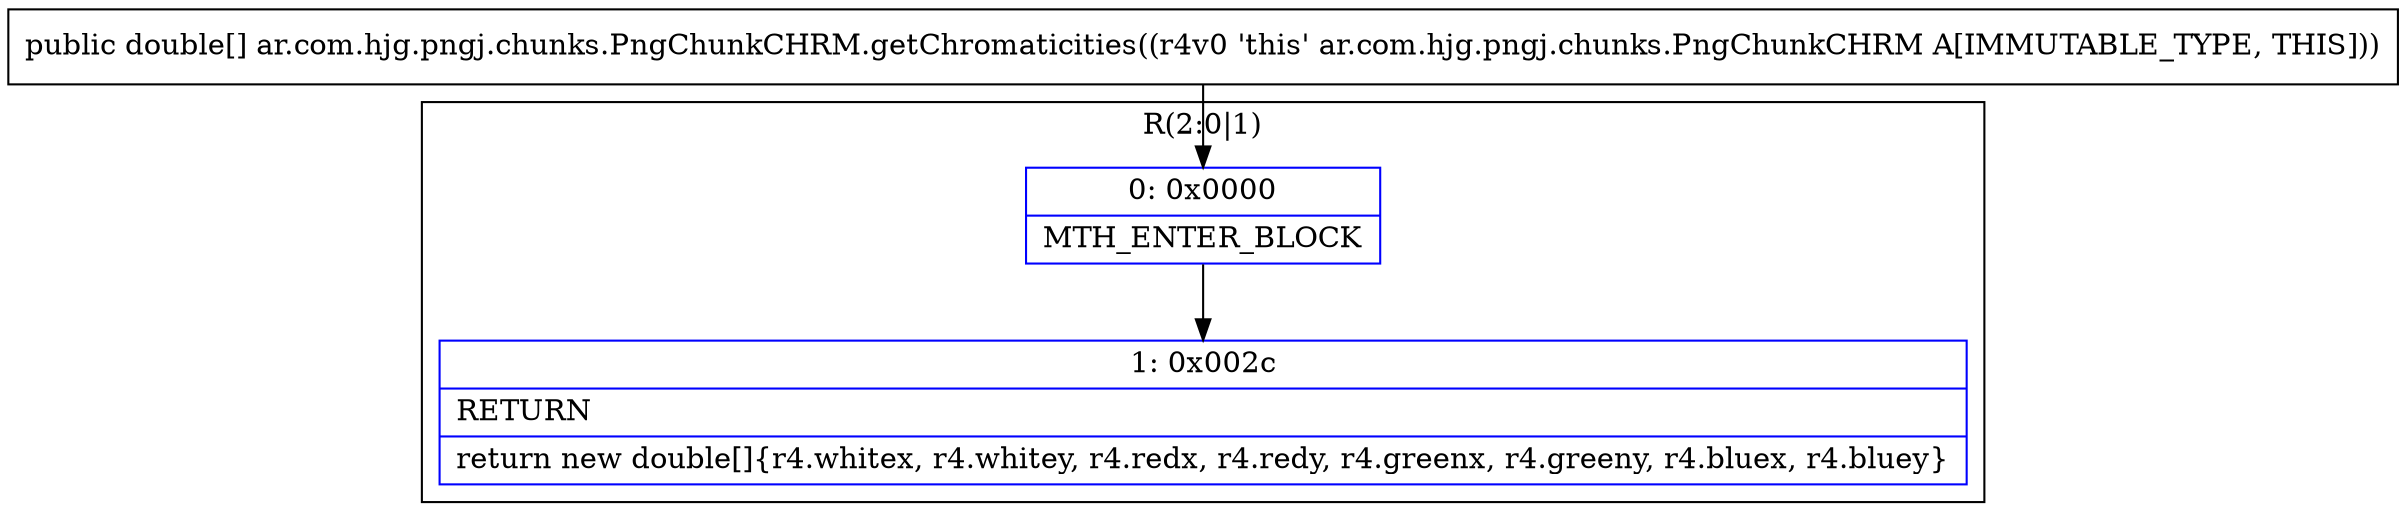 digraph "CFG forar.com.hjg.pngj.chunks.PngChunkCHRM.getChromaticities()[D" {
subgraph cluster_Region_426163316 {
label = "R(2:0|1)";
node [shape=record,color=blue];
Node_0 [shape=record,label="{0\:\ 0x0000|MTH_ENTER_BLOCK\l}"];
Node_1 [shape=record,label="{1\:\ 0x002c|RETURN\l|return new double[]\{r4.whitex, r4.whitey, r4.redx, r4.redy, r4.greenx, r4.greeny, r4.bluex, r4.bluey\}\l}"];
}
MethodNode[shape=record,label="{public double[] ar.com.hjg.pngj.chunks.PngChunkCHRM.getChromaticities((r4v0 'this' ar.com.hjg.pngj.chunks.PngChunkCHRM A[IMMUTABLE_TYPE, THIS])) }"];
MethodNode -> Node_0;
Node_0 -> Node_1;
}


